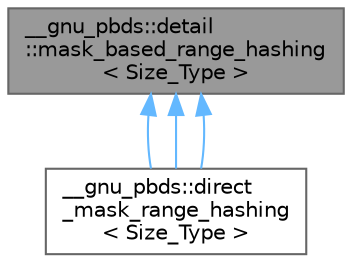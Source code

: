 digraph "__gnu_pbds::detail::mask_based_range_hashing&lt; Size_Type &gt;"
{
 // LATEX_PDF_SIZE
  bgcolor="transparent";
  edge [fontname=Helvetica,fontsize=10,labelfontname=Helvetica,labelfontsize=10];
  node [fontname=Helvetica,fontsize=10,shape=box,height=0.2,width=0.4];
  Node1 [id="Node000001",label="__gnu_pbds::detail\l::mask_based_range_hashing\l\< Size_Type \>",height=0.2,width=0.4,color="gray40", fillcolor="grey60", style="filled", fontcolor="black",tooltip="Range hashing policy."];
  Node1 -> Node2 [id="edge7_Node000001_Node000002",dir="back",color="steelblue1",style="solid",tooltip=" "];
  Node2 [id="Node000002",label="__gnu_pbds::direct\l_mask_range_hashing\l\< Size_Type \>",height=0.2,width=0.4,color="gray40", fillcolor="white", style="filled",URL="$class____gnu__pbds_1_1direct__mask__range__hashing.html",tooltip="A mask range-hashing class (uses a bitmask)."];
  Node1 -> Node2 [id="edge8_Node000001_Node000002",dir="back",color="steelblue1",style="solid",tooltip=" "];
  Node1 -> Node2 [id="edge9_Node000001_Node000002",dir="back",color="steelblue1",style="solid",tooltip=" "];
}
